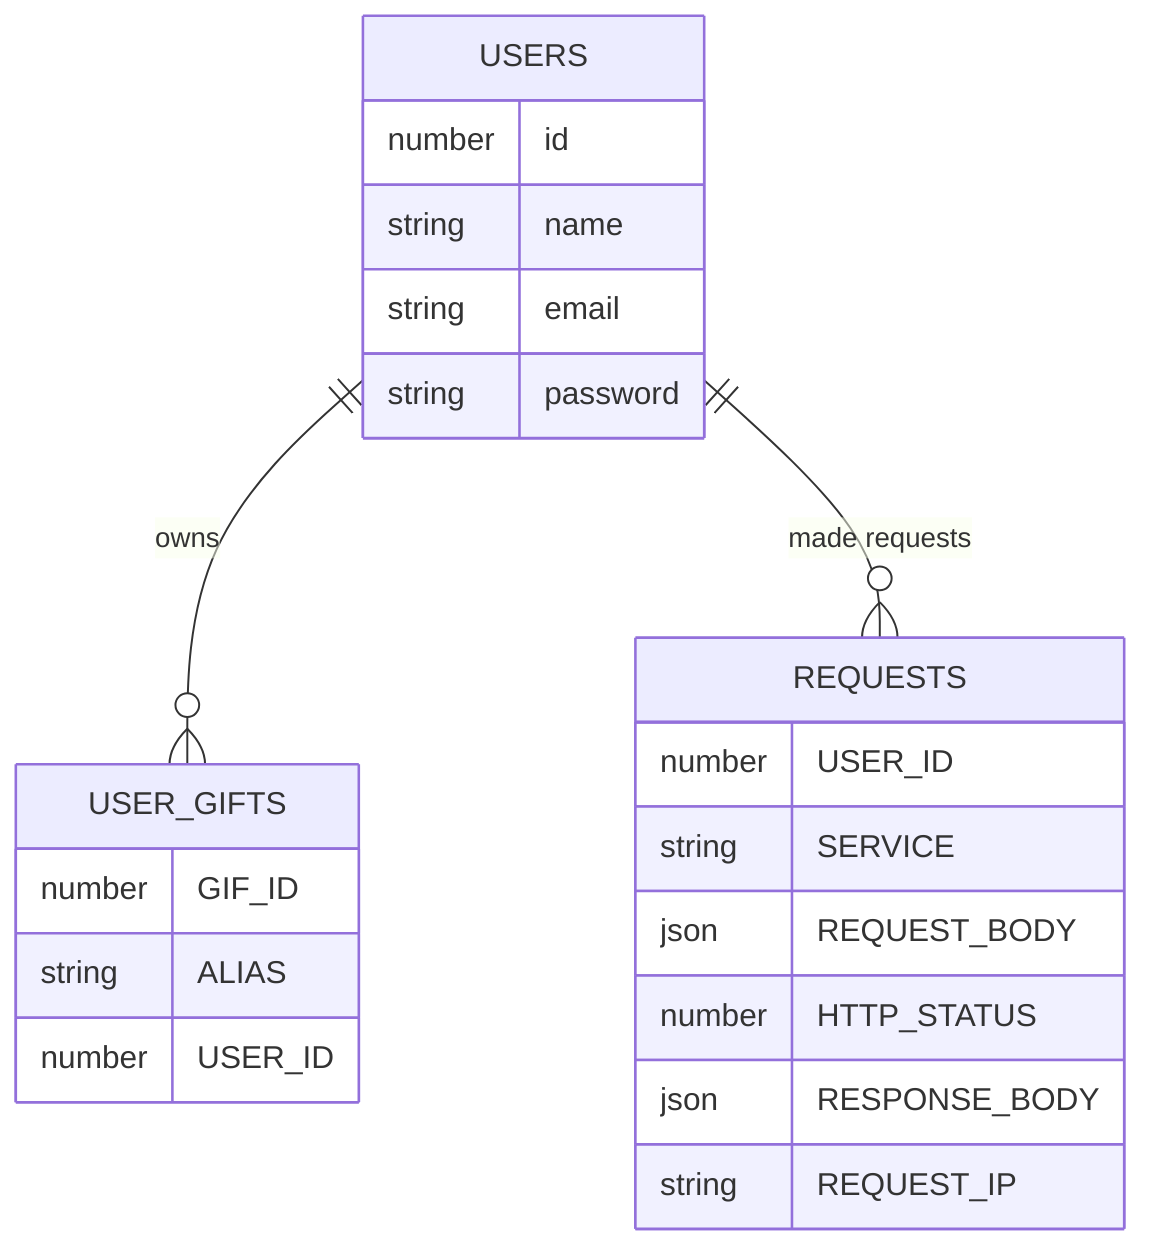 erDiagram

    USERS {
        number id
        string name
        string email
        string password
    }

    USER_GIFTS {
        number GIF_ID
        string ALIAS
        number USER_ID
    }

    REQUESTS {
        number USER_ID
        string SERVICE
        json REQUEST_BODY
        number HTTP_STATUS
        json RESPONSE_BODY
        string REQUEST_IP
    }


    USERS ||--o{ USER_GIFTS : owns

    USERS ||--o{ REQUESTS : "made requests"